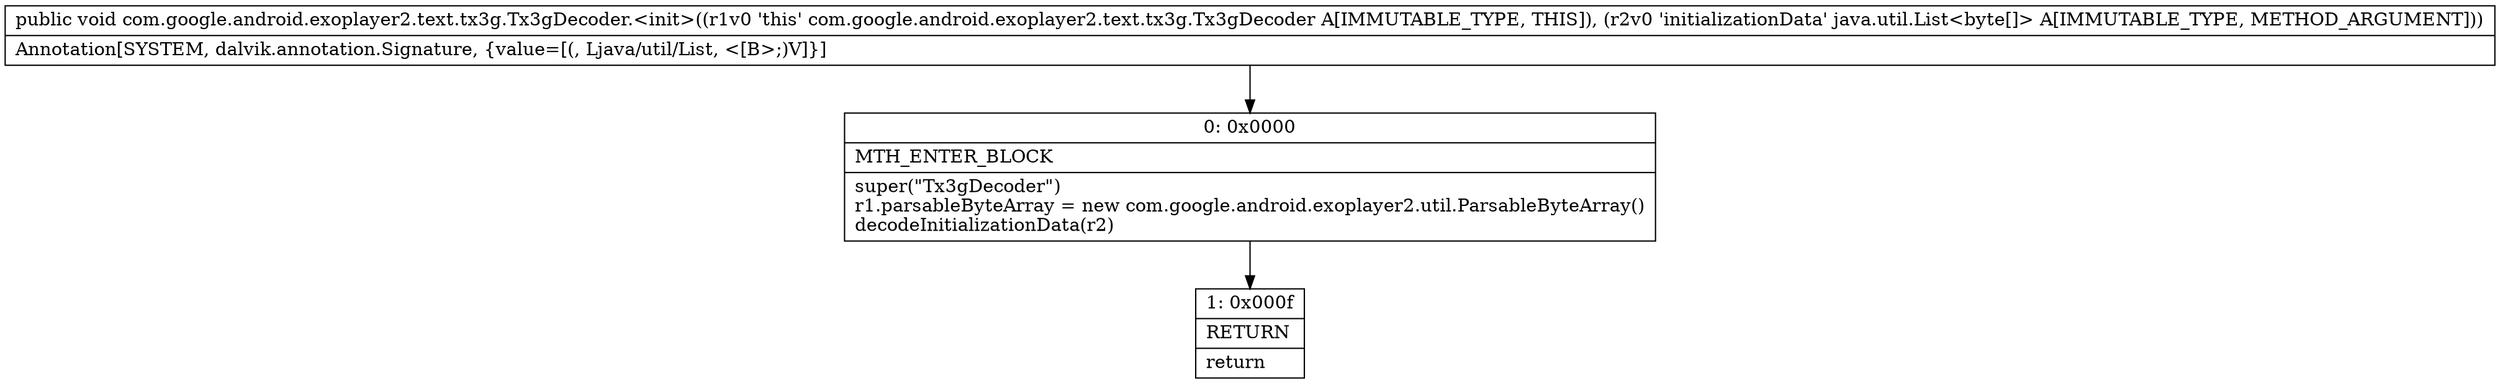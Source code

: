 digraph "CFG forcom.google.android.exoplayer2.text.tx3g.Tx3gDecoder.\<init\>(Ljava\/util\/List;)V" {
Node_0 [shape=record,label="{0\:\ 0x0000|MTH_ENTER_BLOCK\l|super(\"Tx3gDecoder\")\lr1.parsableByteArray = new com.google.android.exoplayer2.util.ParsableByteArray()\ldecodeInitializationData(r2)\l}"];
Node_1 [shape=record,label="{1\:\ 0x000f|RETURN\l|return\l}"];
MethodNode[shape=record,label="{public void com.google.android.exoplayer2.text.tx3g.Tx3gDecoder.\<init\>((r1v0 'this' com.google.android.exoplayer2.text.tx3g.Tx3gDecoder A[IMMUTABLE_TYPE, THIS]), (r2v0 'initializationData' java.util.List\<byte[]\> A[IMMUTABLE_TYPE, METHOD_ARGUMENT]))  | Annotation[SYSTEM, dalvik.annotation.Signature, \{value=[(, Ljava\/util\/List, \<[B\>;)V]\}]\l}"];
MethodNode -> Node_0;
Node_0 -> Node_1;
}

